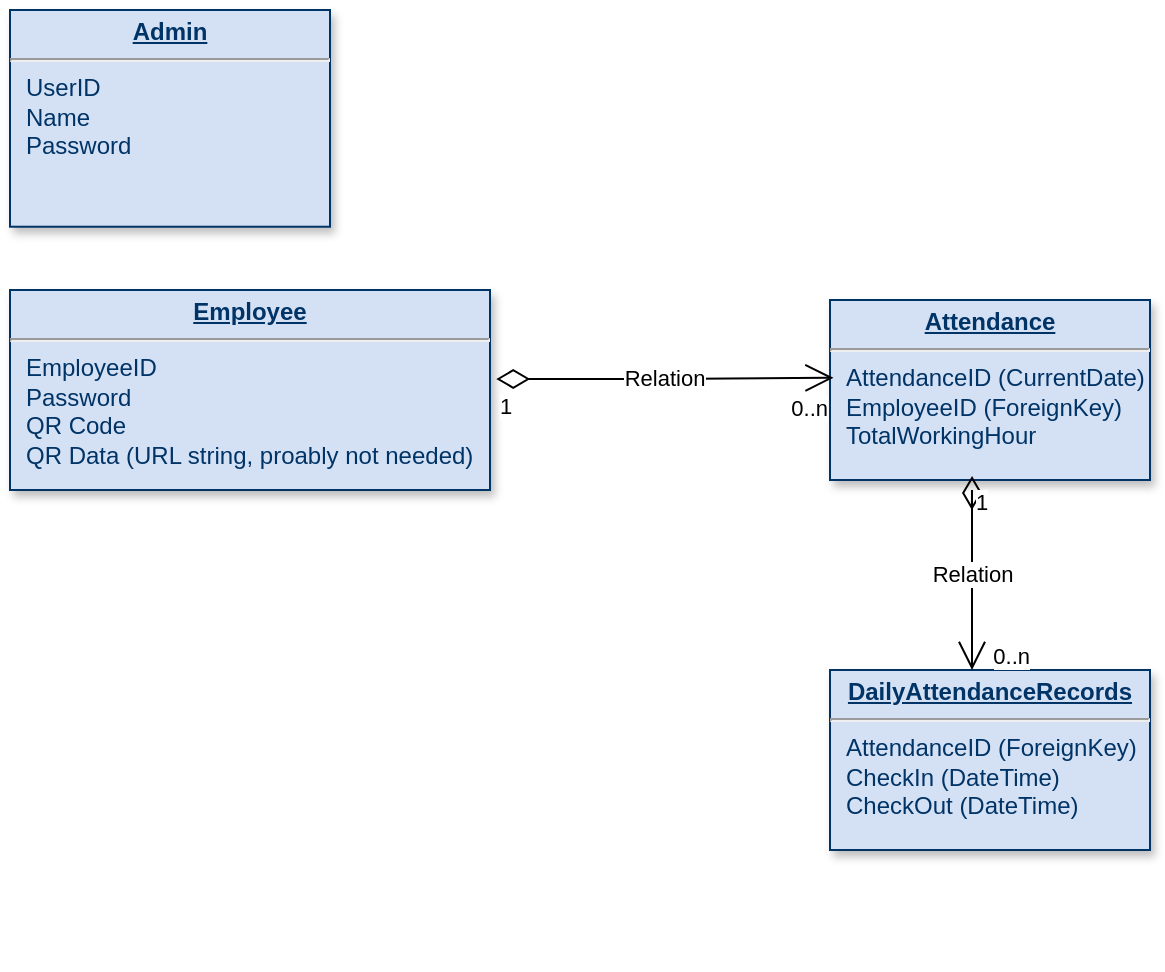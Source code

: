 <mxfile version="27.0.2">
  <diagram name="Page-1" id="efa7a0a1-bf9b-a30e-e6df-94a7791c09e9">
    <mxGraphModel dx="1426" dy="841" grid="1" gridSize="10" guides="1" tooltips="1" connect="1" arrows="1" fold="1" page="1" pageScale="1" pageWidth="826" pageHeight="1169" background="none" math="0" shadow="0">
      <root>
        <mxCell id="0" />
        <mxCell id="1" parent="0" />
        <mxCell id="25" value="&lt;p style=&quot;margin: 0px; margin-top: 4px; text-align: center; text-decoration: underline;&quot;&gt;&lt;b&gt;Admin&lt;/b&gt;&lt;/p&gt;&lt;hr&gt;&lt;p style=&quot;margin: 0px; margin-left: 8px;&quot;&gt;UserID&lt;/p&gt;&lt;p style=&quot;margin: 0px; margin-left: 8px;&quot;&gt;Name&lt;/p&gt;&lt;p style=&quot;margin: 0px; margin-left: 8px;&quot;&gt;Password&lt;/p&gt;" style="verticalAlign=top;align=left;overflow=fill;fontSize=12;fontFamily=Helvetica;html=1;strokeColor=#003366;shadow=1;fillColor=#D4E1F5;fontColor=#003366" parent="1" vertex="1">
          <mxGeometry x="30" y="70" width="160" height="108.36" as="geometry" />
        </mxCell>
        <mxCell id="28" value="&lt;p style=&quot;margin: 0px; margin-top: 4px; text-align: center; text-decoration: underline;&quot;&gt;&lt;strong&gt;Employee&lt;/strong&gt;&lt;/p&gt;&lt;hr&gt;&lt;p style=&quot;margin: 0px; margin-left: 8px;&quot;&gt;EmployeeID&lt;/p&gt;&lt;p style=&quot;margin: 0px; margin-left: 8px;&quot;&gt;Password&lt;/p&gt;&lt;p style=&quot;margin: 0px; margin-left: 8px;&quot;&gt;QR Code&lt;/p&gt;&lt;p style=&quot;margin: 0px; margin-left: 8px;&quot;&gt;QR Data (URL string, proably not needed)&lt;/p&gt;" style="verticalAlign=top;align=left;overflow=fill;fontSize=12;fontFamily=Helvetica;html=1;strokeColor=#003366;shadow=1;fillColor=#D4E1F5;fontColor=#003366" parent="1" vertex="1">
          <mxGeometry x="30" y="210" width="240" height="100" as="geometry" />
        </mxCell>
        <mxCell id="sh4muvCTSqLjw_fHLpVe-114" value="&lt;p style=&quot;forced-color-adjust: none; box-shadow: none !important; color: rgb(161, 205, 249); font-family: Helvetica; font-size: 12px; font-style: normal; font-variant-ligatures: normal; font-variant-caps: normal; font-weight: 400; letter-spacing: normal; orphans: 2; text-align: left; text-indent: 0px; text-transform: none; widows: 2; word-spacing: 0px; -webkit-text-stroke-width: 0px; white-space: nowrap; background-color: rgb(27, 29, 30); text-decoration-thickness: initial; text-decoration-style: initial; text-decoration-color: initial; margin: 0px 0px 0px 8px;&quot;&gt;&lt;br&gt;&lt;/p&gt;" style="text;whiteSpace=wrap;html=1;" parent="1" vertex="1">
          <mxGeometry x="400" y="120" width="180" height="70" as="geometry" />
        </mxCell>
        <mxCell id="sh4muvCTSqLjw_fHLpVe-115" value="&lt;p style=&quot;margin: 0px; margin-top: 4px; text-align: center; text-decoration: underline;&quot;&gt;&lt;b&gt;Attendance&lt;/b&gt;&lt;/p&gt;&lt;hr&gt;&lt;p style=&quot;margin: 0px; margin-left: 8px;&quot;&gt;AttendanceID (CurrentDate)&lt;/p&gt;&lt;p style=&quot;margin: 0px; margin-left: 8px;&quot;&gt;EmployeeID (ForeignKey)&lt;/p&gt;&lt;p style=&quot;margin: 0px; margin-left: 8px;&quot;&gt;TotalWorkingHour&lt;/p&gt;&lt;p style=&quot;margin: 0px; margin-left: 8px;&quot;&gt;&lt;br&gt;&lt;/p&gt;" style="verticalAlign=top;align=left;overflow=fill;fontSize=12;fontFamily=Helvetica;html=1;strokeColor=#003366;shadow=1;fillColor=#D4E1F5;fontColor=#003366" parent="1" vertex="1">
          <mxGeometry x="440" y="215" width="160" height="90" as="geometry" />
        </mxCell>
        <mxCell id="sh4muvCTSqLjw_fHLpVe-117" value="Relation" style="endArrow=open;html=1;endSize=12;startArrow=diamondThin;startSize=14;startFill=0;edgeStyle=orthogonalEdgeStyle;rounded=0;exitX=1.013;exitY=0.445;exitDx=0;exitDy=0;exitPerimeter=0;entryX=0.011;entryY=0.432;entryDx=0;entryDy=0;entryPerimeter=0;" parent="1" source="28" target="sh4muvCTSqLjw_fHLpVe-115" edge="1">
          <mxGeometry relative="1" as="geometry">
            <mxPoint x="230" y="160" as="sourcePoint" />
            <mxPoint x="390" y="160" as="targetPoint" />
          </mxGeometry>
        </mxCell>
        <mxCell id="sh4muvCTSqLjw_fHLpVe-118" value="1" style="edgeLabel;resizable=0;html=1;align=left;verticalAlign=top;" parent="sh4muvCTSqLjw_fHLpVe-117" connectable="0" vertex="1">
          <mxGeometry x="-1" relative="1" as="geometry" />
        </mxCell>
        <mxCell id="sh4muvCTSqLjw_fHLpVe-119" value="0..n" style="edgeLabel;resizable=0;html=1;align=right;verticalAlign=top;" parent="sh4muvCTSqLjw_fHLpVe-117" connectable="0" vertex="1">
          <mxGeometry x="1" relative="1" as="geometry">
            <mxPoint x="-2" y="2" as="offset" />
          </mxGeometry>
        </mxCell>
        <mxCell id="8FfgD5PXI_HMpDuiosEu-28" value="&lt;p style=&quot;forced-color-adjust: none; box-shadow: none !important; color: rgb(161, 205, 249); font-family: Helvetica; font-size: 12px; font-style: normal; font-variant-ligatures: normal; font-variant-caps: normal; font-weight: 400; letter-spacing: normal; orphans: 2; text-align: left; text-indent: 0px; text-transform: none; widows: 2; word-spacing: 0px; -webkit-text-stroke-width: 0px; white-space: nowrap; background-color: rgb(27, 29, 30); text-decoration-thickness: initial; text-decoration-style: initial; text-decoration-color: initial; margin: 0px 0px 0px 8px;&quot;&gt;&lt;br&gt;&lt;/p&gt;" style="text;whiteSpace=wrap;html=1;" parent="1" vertex="1">
          <mxGeometry x="230" y="500" width="160" height="50" as="geometry" />
        </mxCell>
        <mxCell id="8FfgD5PXI_HMpDuiosEu-29" value="&lt;p style=&quot;margin: 0px; margin-top: 4px; text-align: center; text-decoration: underline;&quot;&gt;&lt;b&gt;DailyAttendanceRecords&lt;/b&gt;&lt;/p&gt;&lt;hr&gt;&lt;p style=&quot;margin: 0px; margin-left: 8px;&quot;&gt;AttendanceID (ForeignKey)&lt;/p&gt;&lt;p style=&quot;margin: 0px; margin-left: 8px;&quot;&gt;CheckIn (DateTime)&lt;/p&gt;&lt;p style=&quot;margin: 0px; margin-left: 8px;&quot;&gt;CheckOut (DateTime)&lt;/p&gt;&lt;p style=&quot;margin: 0px; margin-left: 8px;&quot;&gt;&lt;br&gt;&lt;/p&gt;" style="verticalAlign=top;align=left;overflow=fill;fontSize=12;fontFamily=Helvetica;html=1;strokeColor=#003366;shadow=1;fillColor=#D4E1F5;fontColor=#003366" parent="1" vertex="1">
          <mxGeometry x="440" y="400" width="160" height="90" as="geometry" />
        </mxCell>
        <mxCell id="8FfgD5PXI_HMpDuiosEu-31" value="Relation" style="endArrow=open;html=1;endSize=12;startArrow=diamondThin;startSize=14;startFill=0;edgeStyle=orthogonalEdgeStyle;rounded=0;exitX=0.444;exitY=0.978;exitDx=0;exitDy=0;exitPerimeter=0;" parent="1" source="sh4muvCTSqLjw_fHLpVe-115" target="8FfgD5PXI_HMpDuiosEu-29" edge="1">
          <mxGeometry relative="1" as="geometry">
            <mxPoint x="610" y="311" as="sourcePoint" />
            <mxPoint x="779" y="310" as="targetPoint" />
            <Array as="points">
              <mxPoint x="511" y="310" />
              <mxPoint x="511" y="310" />
            </Array>
          </mxGeometry>
        </mxCell>
        <mxCell id="8FfgD5PXI_HMpDuiosEu-32" value="1" style="edgeLabel;resizable=0;html=1;align=left;verticalAlign=top;" parent="8FfgD5PXI_HMpDuiosEu-31" connectable="0" vertex="1">
          <mxGeometry x="-1" relative="1" as="geometry" />
        </mxCell>
        <mxCell id="8FfgD5PXI_HMpDuiosEu-33" value="0..n" style="edgeLabel;resizable=0;html=1;align=right;verticalAlign=top;" parent="8FfgD5PXI_HMpDuiosEu-31" connectable="0" vertex="1">
          <mxGeometry x="1" relative="1" as="geometry">
            <mxPoint x="29" y="-20" as="offset" />
          </mxGeometry>
        </mxCell>
      </root>
    </mxGraphModel>
  </diagram>
</mxfile>
